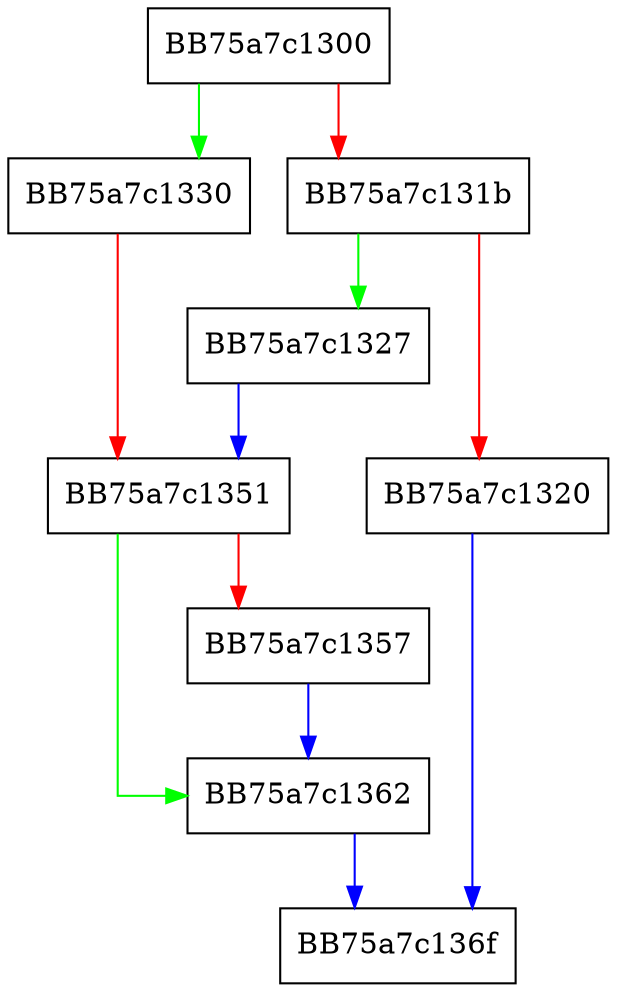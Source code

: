 digraph WppControlCallback {
  node [shape="box"];
  graph [splines=ortho];
  BB75a7c1300 -> BB75a7c1330 [color="green"];
  BB75a7c1300 -> BB75a7c131b [color="red"];
  BB75a7c131b -> BB75a7c1327 [color="green"];
  BB75a7c131b -> BB75a7c1320 [color="red"];
  BB75a7c1320 -> BB75a7c136f [color="blue"];
  BB75a7c1327 -> BB75a7c1351 [color="blue"];
  BB75a7c1330 -> BB75a7c1351 [color="red"];
  BB75a7c1351 -> BB75a7c1362 [color="green"];
  BB75a7c1351 -> BB75a7c1357 [color="red"];
  BB75a7c1357 -> BB75a7c1362 [color="blue"];
  BB75a7c1362 -> BB75a7c136f [color="blue"];
}